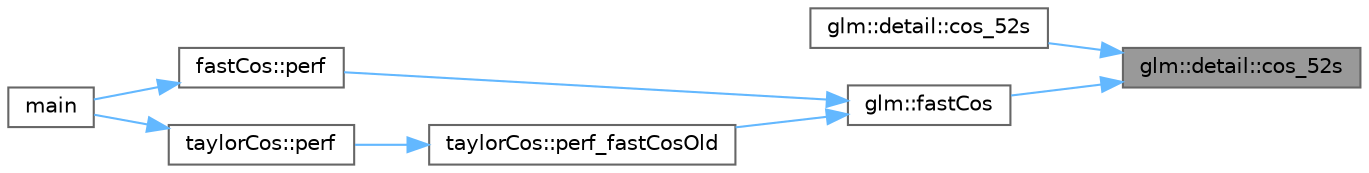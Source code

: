 digraph "glm::detail::cos_52s"
{
 // LATEX_PDF_SIZE
  bgcolor="transparent";
  edge [fontname=Helvetica,fontsize=10,labelfontname=Helvetica,labelfontsize=10];
  node [fontname=Helvetica,fontsize=10,shape=box,height=0.2,width=0.4];
  rankdir="RL";
  Node1 [id="Node000001",label="glm::detail::cos_52s",height=0.2,width=0.4,color="gray40", fillcolor="grey60", style="filled", fontcolor="black",tooltip=" "];
  Node1 -> Node2 [id="edge1_Node000001_Node000002",dir="back",color="steelblue1",style="solid",tooltip=" "];
  Node2 [id="Node000002",label="glm::detail::cos_52s",height=0.2,width=0.4,color="grey40", fillcolor="white", style="filled",URL="$namespaceglm_1_1detail.html#adcc182b6fc8fcd078ddb4a9a83a22765",tooltip=" "];
  Node1 -> Node3 [id="edge2_Node000001_Node000003",dir="back",color="steelblue1",style="solid",tooltip=" "];
  Node3 [id="Node000003",label="glm::fastCos",height=0.2,width=0.4,color="grey40", fillcolor="white", style="filled",URL="$group__gtx__fast__trigonometry.html#gab34c8b45c23c0165a64dcecfcc3b302a",tooltip=" "];
  Node3 -> Node4 [id="edge3_Node000003_Node000004",dir="back",color="steelblue1",style="solid",tooltip=" "];
  Node4 [id="Node000004",label="fastCos::perf",height=0.2,width=0.4,color="grey40", fillcolor="white", style="filled",URL="$namespacefast_cos.html#a1b8f2656534204f78b9386ae70600db0",tooltip=" "];
  Node4 -> Node5 [id="edge4_Node000004_Node000005",dir="back",color="steelblue1",style="solid",tooltip=" "];
  Node5 [id="Node000005",label="main",height=0.2,width=0.4,color="grey40", fillcolor="white", style="filled",URL="$_classes_2lib_2glm_2test_2gtx_2gtx__fast__trigonometry_8cpp.html#ae66f6b31b5ad750f1fe042a706a4e3d4",tooltip=" "];
  Node3 -> Node6 [id="edge5_Node000003_Node000006",dir="back",color="steelblue1",style="solid",tooltip=" "];
  Node6 [id="Node000006",label="taylorCos::perf_fastCosOld",height=0.2,width=0.4,color="grey40", fillcolor="white", style="filled",URL="$namespacetaylor_cos.html#a7c4a42f593e1930e81813c57d7a2aa2e",tooltip=" "];
  Node6 -> Node7 [id="edge6_Node000006_Node000007",dir="back",color="steelblue1",style="solid",tooltip=" "];
  Node7 [id="Node000007",label="taylorCos::perf",height=0.2,width=0.4,color="grey40", fillcolor="white", style="filled",URL="$namespacetaylor_cos.html#aa719b0f9bc9631823140e178c4eeb82b",tooltip=" "];
  Node7 -> Node5 [id="edge7_Node000007_Node000005",dir="back",color="steelblue1",style="solid",tooltip=" "];
}
